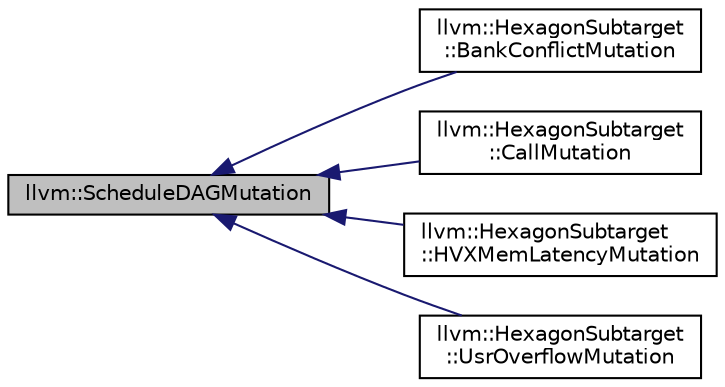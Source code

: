 digraph "llvm::ScheduleDAGMutation"
{
 // LATEX_PDF_SIZE
  bgcolor="transparent";
  edge [fontname="Helvetica",fontsize="10",labelfontname="Helvetica",labelfontsize="10"];
  node [fontname="Helvetica",fontsize="10",shape=record];
  rankdir="LR";
  Node1 [label="llvm::ScheduleDAGMutation",height=0.2,width=0.4,color="black", fillcolor="grey75", style="filled", fontcolor="black",tooltip="Mutate the DAG as a postpass after normal DAG building."];
  Node1 -> Node2 [dir="back",color="midnightblue",fontsize="10",style="solid",fontname="Helvetica"];
  Node2 [label="llvm::HexagonSubtarget\l::BankConflictMutation",height=0.2,width=0.4,color="black",URL="$structllvm_1_1HexagonSubtarget_1_1BankConflictMutation.html",tooltip=" "];
  Node1 -> Node3 [dir="back",color="midnightblue",fontsize="10",style="solid",fontname="Helvetica"];
  Node3 [label="llvm::HexagonSubtarget\l::CallMutation",height=0.2,width=0.4,color="black",URL="$structllvm_1_1HexagonSubtarget_1_1CallMutation.html",tooltip=" "];
  Node1 -> Node4 [dir="back",color="midnightblue",fontsize="10",style="solid",fontname="Helvetica"];
  Node4 [label="llvm::HexagonSubtarget\l::HVXMemLatencyMutation",height=0.2,width=0.4,color="black",URL="$structllvm_1_1HexagonSubtarget_1_1HVXMemLatencyMutation.html",tooltip=" "];
  Node1 -> Node5 [dir="back",color="midnightblue",fontsize="10",style="solid",fontname="Helvetica"];
  Node5 [label="llvm::HexagonSubtarget\l::UsrOverflowMutation",height=0.2,width=0.4,color="black",URL="$structllvm_1_1HexagonSubtarget_1_1UsrOverflowMutation.html",tooltip=" "];
}
